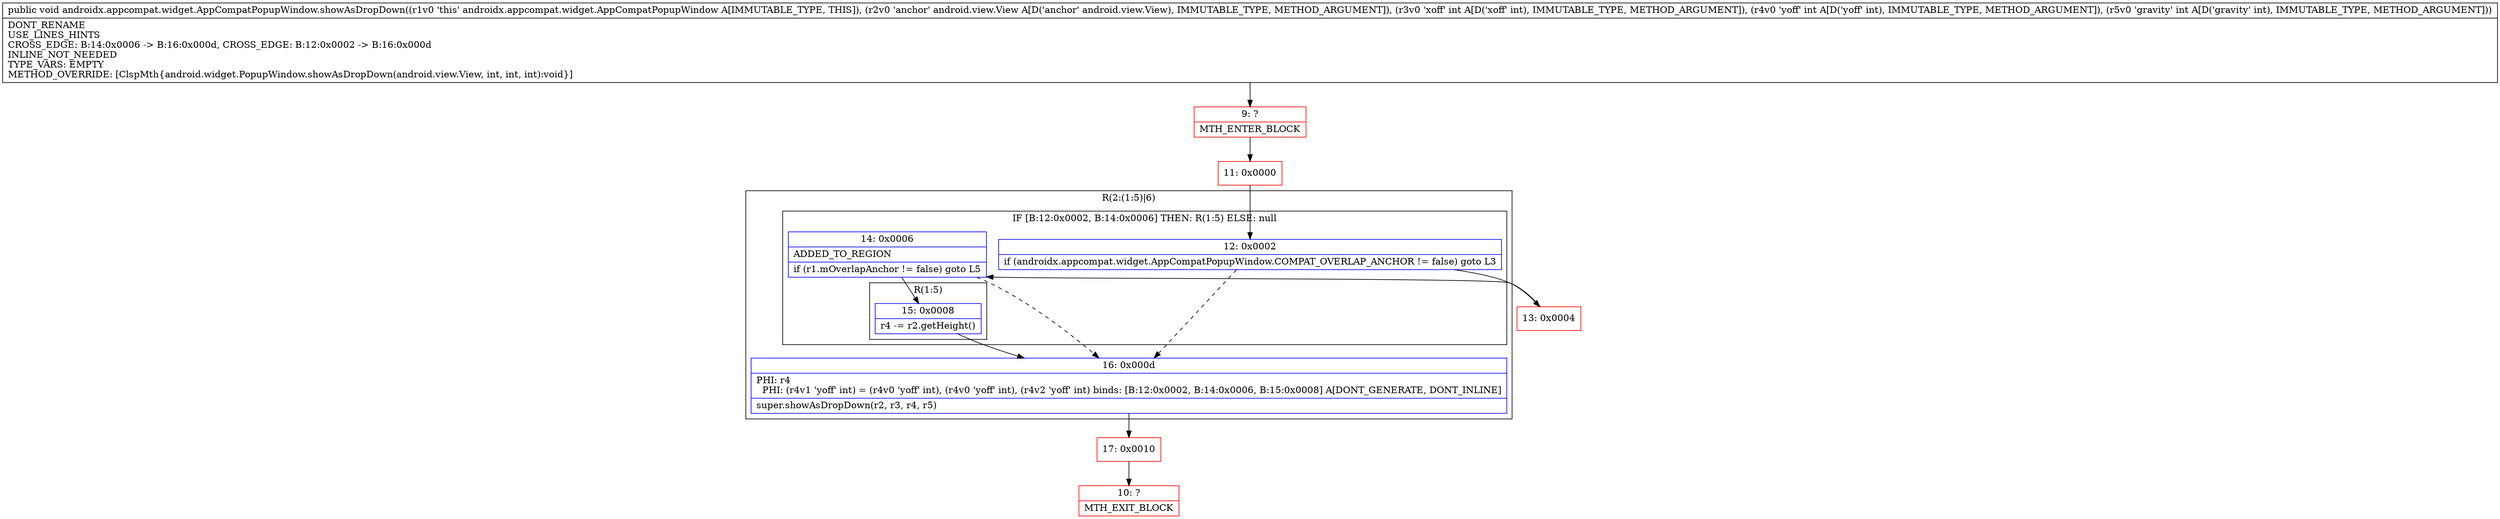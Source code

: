 digraph "CFG forandroidx.appcompat.widget.AppCompatPopupWindow.showAsDropDown(Landroid\/view\/View;III)V" {
subgraph cluster_Region_572216699 {
label = "R(2:(1:5)|6)";
node [shape=record,color=blue];
subgraph cluster_IfRegion_1979778040 {
label = "IF [B:12:0x0002, B:14:0x0006] THEN: R(1:5) ELSE: null";
node [shape=record,color=blue];
Node_12 [shape=record,label="{12\:\ 0x0002|if (androidx.appcompat.widget.AppCompatPopupWindow.COMPAT_OVERLAP_ANCHOR != false) goto L3\l}"];
Node_14 [shape=record,label="{14\:\ 0x0006|ADDED_TO_REGION\l|if (r1.mOverlapAnchor != false) goto L5\l}"];
subgraph cluster_Region_512704052 {
label = "R(1:5)";
node [shape=record,color=blue];
Node_15 [shape=record,label="{15\:\ 0x0008|r4 \-= r2.getHeight()\l}"];
}
}
Node_16 [shape=record,label="{16\:\ 0x000d|PHI: r4 \l  PHI: (r4v1 'yoff' int) = (r4v0 'yoff' int), (r4v0 'yoff' int), (r4v2 'yoff' int) binds: [B:12:0x0002, B:14:0x0006, B:15:0x0008] A[DONT_GENERATE, DONT_INLINE]\l|super.showAsDropDown(r2, r3, r4, r5)\l}"];
}
Node_9 [shape=record,color=red,label="{9\:\ ?|MTH_ENTER_BLOCK\l}"];
Node_11 [shape=record,color=red,label="{11\:\ 0x0000}"];
Node_13 [shape=record,color=red,label="{13\:\ 0x0004}"];
Node_17 [shape=record,color=red,label="{17\:\ 0x0010}"];
Node_10 [shape=record,color=red,label="{10\:\ ?|MTH_EXIT_BLOCK\l}"];
MethodNode[shape=record,label="{public void androidx.appcompat.widget.AppCompatPopupWindow.showAsDropDown((r1v0 'this' androidx.appcompat.widget.AppCompatPopupWindow A[IMMUTABLE_TYPE, THIS]), (r2v0 'anchor' android.view.View A[D('anchor' android.view.View), IMMUTABLE_TYPE, METHOD_ARGUMENT]), (r3v0 'xoff' int A[D('xoff' int), IMMUTABLE_TYPE, METHOD_ARGUMENT]), (r4v0 'yoff' int A[D('yoff' int), IMMUTABLE_TYPE, METHOD_ARGUMENT]), (r5v0 'gravity' int A[D('gravity' int), IMMUTABLE_TYPE, METHOD_ARGUMENT]))  | DONT_RENAME\lUSE_LINES_HINTS\lCROSS_EDGE: B:14:0x0006 \-\> B:16:0x000d, CROSS_EDGE: B:12:0x0002 \-\> B:16:0x000d\lINLINE_NOT_NEEDED\lTYPE_VARS: EMPTY\lMETHOD_OVERRIDE: [ClspMth\{android.widget.PopupWindow.showAsDropDown(android.view.View, int, int, int):void\}]\l}"];
MethodNode -> Node_9;Node_12 -> Node_13;
Node_12 -> Node_16[style=dashed];
Node_14 -> Node_15;
Node_14 -> Node_16[style=dashed];
Node_15 -> Node_16;
Node_16 -> Node_17;
Node_9 -> Node_11;
Node_11 -> Node_12;
Node_13 -> Node_14;
Node_17 -> Node_10;
}

